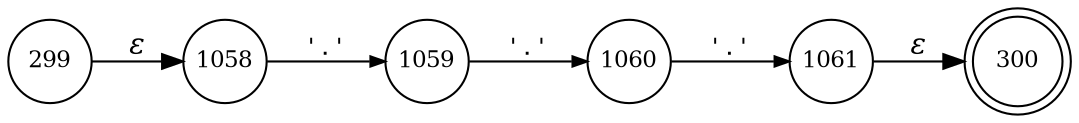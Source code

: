 digraph ATN {
rankdir=LR;
s300[fontsize=11, label="300", shape=doublecircle, fixedsize=true, width=.6];
s1058[fontsize=11,label="1058", shape=circle, fixedsize=true, width=.55, peripheries=1];
s1059[fontsize=11,label="1059", shape=circle, fixedsize=true, width=.55, peripheries=1];
s1060[fontsize=11,label="1060", shape=circle, fixedsize=true, width=.55, peripheries=1];
s1061[fontsize=11,label="1061", shape=circle, fixedsize=true, width=.55, peripheries=1];
s299[fontsize=11,label="299", shape=circle, fixedsize=true, width=.55, peripheries=1];
s299 -> s1058 [fontname="Times-Italic", label="&epsilon;"];
s1058 -> s1059 [fontsize=11, fontname="Courier", arrowsize=.7, label = "'.'", arrowhead = normal];
s1059 -> s1060 [fontsize=11, fontname="Courier", arrowsize=.7, label = "'.'", arrowhead = normal];
s1060 -> s1061 [fontsize=11, fontname="Courier", arrowsize=.7, label = "'.'", arrowhead = normal];
s1061 -> s300 [fontname="Times-Italic", label="&epsilon;"];
}